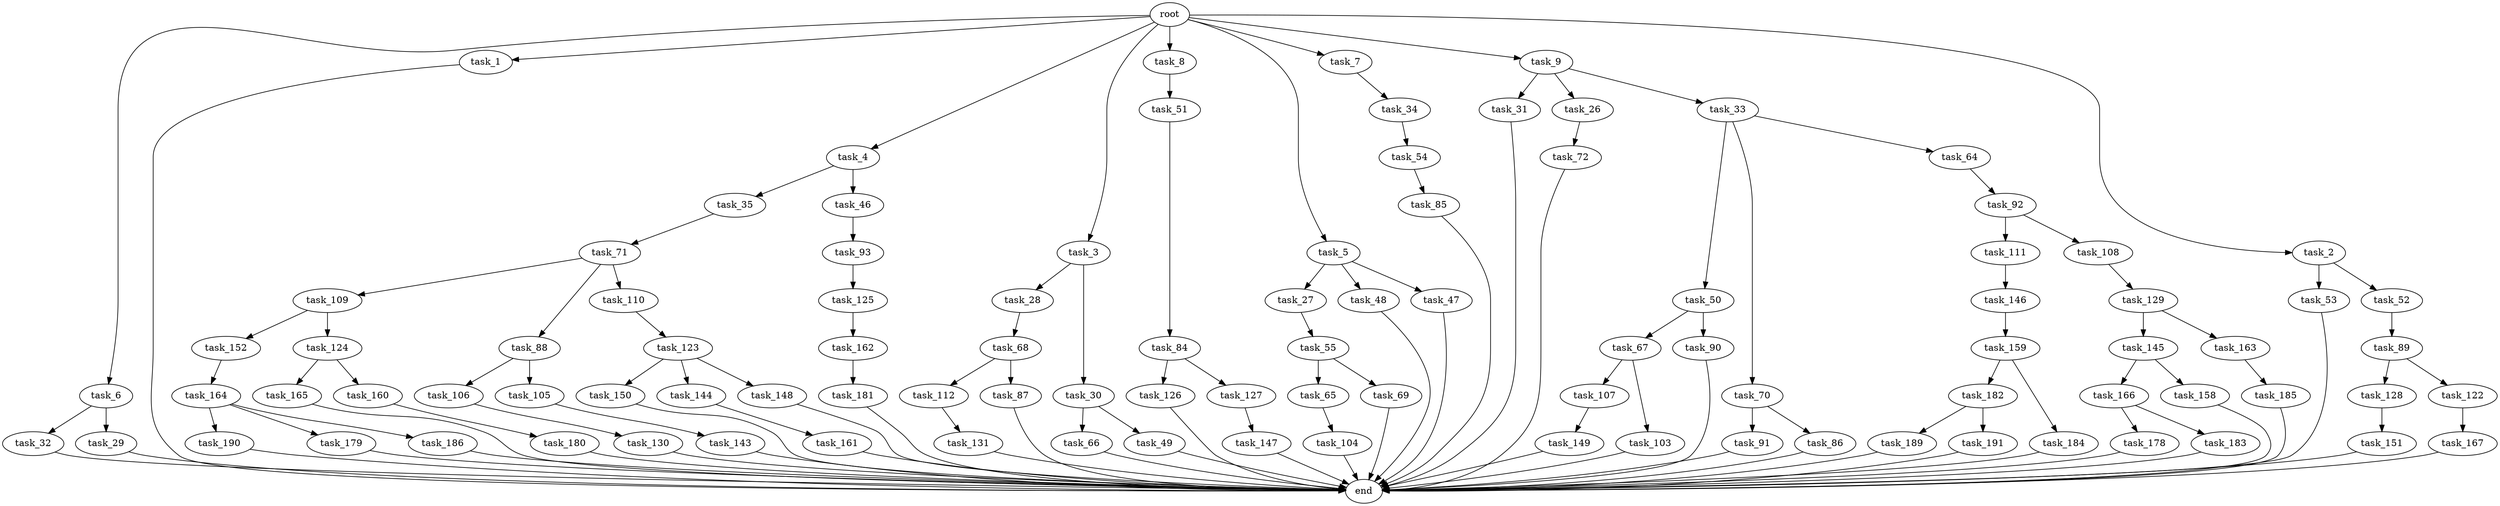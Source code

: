 digraph G {
  task_112 [size="420906795.008000"];
  task_6 [size="1.024000"];
  task_91 [size="858993459.200000"];
  task_123 [size="34359738.368000"];
  task_66 [size="858993459.200000"];
  task_1 [size="1.024000"];
  task_150 [size="214748364.800000"];
  task_159 [size="549755813.888000"];
  task_68 [size="858993459.200000"];
  task_190 [size="549755813.888000"];
  task_65 [size="309237645.312000"];
  task_130 [size="137438953.472000"];
  task_72 [size="309237645.312000"];
  root [size="0.000000"];
  task_178 [size="549755813.888000"];
  task_179 [size="549755813.888000"];
  task_144 [size="214748364.800000"];
  task_148 [size="214748364.800000"];
  task_4 [size="1.024000"];
  task_3 [size="1.024000"];
  task_86 [size="858993459.200000"];
  task_147 [size="309237645.312000"];
  task_131 [size="858993459.200000"];
  task_93 [size="549755813.888000"];
  task_84 [size="34359738.368000"];
  task_183 [size="549755813.888000"];
  task_182 [size="137438953.472000"];
  task_8 [size="1.024000"];
  task_184 [size="137438953.472000"];
  task_27 [size="214748364.800000"];
  task_109 [size="34359738.368000"];
  task_5 [size="1.024000"];
  task_166 [size="214748364.800000"];
  task_107 [size="858993459.200000"];
  task_49 [size="858993459.200000"];
  task_145 [size="695784701.952000"];
  task_128 [size="214748364.800000"];
  task_54 [size="137438953.472000"];
  task_32 [size="137438953.472000"];
  task_92 [size="549755813.888000"];
  task_88 [size="34359738.368000"];
  task_167 [size="420906795.008000"];
  task_55 [size="420906795.008000"];
  task_152 [size="549755813.888000"];
  task_7 [size="1.024000"];
  task_189 [size="549755813.888000"];
  task_151 [size="309237645.312000"];
  task_53 [size="77309411.328000"];
  task_181 [size="695784701.952000"];
  task_126 [size="549755813.888000"];
  task_35 [size="858993459.200000"];
  task_31 [size="420906795.008000"];
  task_186 [size="549755813.888000"];
  task_28 [size="77309411.328000"];
  task_9 [size="1.024000"];
  task_180 [size="695784701.952000"];
  task_162 [size="695784701.952000"];
  task_26 [size="420906795.008000"];
  task_165 [size="34359738.368000"];
  task_2 [size="1.024000"];
  task_106 [size="695784701.952000"];
  task_105 [size="695784701.952000"];
  task_129 [size="214748364.800000"];
  task_52 [size="77309411.328000"];
  task_87 [size="420906795.008000"];
  task_50 [size="695784701.952000"];
  task_122 [size="214748364.800000"];
  task_111 [size="420906795.008000"];
  task_104 [size="420906795.008000"];
  task_158 [size="214748364.800000"];
  task_160 [size="34359738.368000"];
  task_103 [size="858993459.200000"];
  task_127 [size="549755813.888000"];
  task_70 [size="695784701.952000"];
  task_143 [size="549755813.888000"];
  task_30 [size="77309411.328000"];
  task_67 [size="858993459.200000"];
  task_48 [size="214748364.800000"];
  task_149 [size="34359738.368000"];
  task_185 [size="214748364.800000"];
  task_164 [size="309237645.312000"];
  task_191 [size="549755813.888000"];
  task_85 [size="77309411.328000"];
  task_64 [size="695784701.952000"];
  task_163 [size="695784701.952000"];
  task_29 [size="137438953.472000"];
  task_124 [size="549755813.888000"];
  task_161 [size="77309411.328000"];
  task_33 [size="420906795.008000"];
  task_47 [size="214748364.800000"];
  task_69 [size="309237645.312000"];
  task_108 [size="420906795.008000"];
  end [size="0.000000"];
  task_71 [size="309237645.312000"];
  task_89 [size="695784701.952000"];
  task_46 [size="858993459.200000"];
  task_146 [size="420906795.008000"];
  task_34 [size="77309411.328000"];
  task_110 [size="34359738.368000"];
  task_51 [size="137438953.472000"];
  task_125 [size="549755813.888000"];
  task_90 [size="858993459.200000"];

  task_112 -> task_131 [size="838860800.000000"];
  task_6 -> task_29 [size="134217728.000000"];
  task_6 -> task_32 [size="134217728.000000"];
  task_91 -> end [size="1.000000"];
  task_123 -> task_148 [size="209715200.000000"];
  task_123 -> task_144 [size="209715200.000000"];
  task_123 -> task_150 [size="209715200.000000"];
  task_66 -> end [size="1.000000"];
  task_1 -> end [size="1.000000"];
  task_150 -> end [size="1.000000"];
  task_159 -> task_184 [size="134217728.000000"];
  task_159 -> task_182 [size="134217728.000000"];
  task_68 -> task_87 [size="411041792.000000"];
  task_68 -> task_112 [size="411041792.000000"];
  task_190 -> end [size="1.000000"];
  task_65 -> task_104 [size="411041792.000000"];
  task_130 -> end [size="1.000000"];
  task_72 -> end [size="1.000000"];
  root -> task_2 [size="1.000000"];
  root -> task_6 [size="1.000000"];
  root -> task_7 [size="1.000000"];
  root -> task_4 [size="1.000000"];
  root -> task_3 [size="1.000000"];
  root -> task_5 [size="1.000000"];
  root -> task_1 [size="1.000000"];
  root -> task_8 [size="1.000000"];
  root -> task_9 [size="1.000000"];
  task_178 -> end [size="1.000000"];
  task_179 -> end [size="1.000000"];
  task_144 -> task_161 [size="75497472.000000"];
  task_148 -> end [size="1.000000"];
  task_4 -> task_46 [size="838860800.000000"];
  task_4 -> task_35 [size="838860800.000000"];
  task_3 -> task_30 [size="75497472.000000"];
  task_3 -> task_28 [size="75497472.000000"];
  task_86 -> end [size="1.000000"];
  task_147 -> end [size="1.000000"];
  task_131 -> end [size="1.000000"];
  task_93 -> task_125 [size="536870912.000000"];
  task_84 -> task_126 [size="536870912.000000"];
  task_84 -> task_127 [size="536870912.000000"];
  task_183 -> end [size="1.000000"];
  task_182 -> task_191 [size="536870912.000000"];
  task_182 -> task_189 [size="536870912.000000"];
  task_8 -> task_51 [size="134217728.000000"];
  task_184 -> end [size="1.000000"];
  task_27 -> task_55 [size="411041792.000000"];
  task_109 -> task_152 [size="536870912.000000"];
  task_109 -> task_124 [size="536870912.000000"];
  task_5 -> task_27 [size="209715200.000000"];
  task_5 -> task_47 [size="209715200.000000"];
  task_5 -> task_48 [size="209715200.000000"];
  task_166 -> task_178 [size="536870912.000000"];
  task_166 -> task_183 [size="536870912.000000"];
  task_107 -> task_149 [size="33554432.000000"];
  task_49 -> end [size="1.000000"];
  task_145 -> task_166 [size="209715200.000000"];
  task_145 -> task_158 [size="209715200.000000"];
  task_128 -> task_151 [size="301989888.000000"];
  task_54 -> task_85 [size="75497472.000000"];
  task_32 -> end [size="1.000000"];
  task_92 -> task_108 [size="411041792.000000"];
  task_92 -> task_111 [size="411041792.000000"];
  task_88 -> task_106 [size="679477248.000000"];
  task_88 -> task_105 [size="679477248.000000"];
  task_167 -> end [size="1.000000"];
  task_55 -> task_65 [size="301989888.000000"];
  task_55 -> task_69 [size="301989888.000000"];
  task_152 -> task_164 [size="301989888.000000"];
  task_7 -> task_34 [size="75497472.000000"];
  task_189 -> end [size="1.000000"];
  task_151 -> end [size="1.000000"];
  task_53 -> end [size="1.000000"];
  task_181 -> end [size="1.000000"];
  task_126 -> end [size="1.000000"];
  task_35 -> task_71 [size="301989888.000000"];
  task_31 -> end [size="1.000000"];
  task_186 -> end [size="1.000000"];
  task_28 -> task_68 [size="838860800.000000"];
  task_9 -> task_31 [size="411041792.000000"];
  task_9 -> task_26 [size="411041792.000000"];
  task_9 -> task_33 [size="411041792.000000"];
  task_180 -> end [size="1.000000"];
  task_162 -> task_181 [size="679477248.000000"];
  task_26 -> task_72 [size="301989888.000000"];
  task_165 -> end [size="1.000000"];
  task_2 -> task_53 [size="75497472.000000"];
  task_2 -> task_52 [size="75497472.000000"];
  task_106 -> task_130 [size="134217728.000000"];
  task_105 -> task_143 [size="536870912.000000"];
  task_129 -> task_163 [size="679477248.000000"];
  task_129 -> task_145 [size="679477248.000000"];
  task_52 -> task_89 [size="679477248.000000"];
  task_87 -> end [size="1.000000"];
  task_50 -> task_67 [size="838860800.000000"];
  task_50 -> task_90 [size="838860800.000000"];
  task_122 -> task_167 [size="411041792.000000"];
  task_111 -> task_146 [size="411041792.000000"];
  task_104 -> end [size="1.000000"];
  task_158 -> end [size="1.000000"];
  task_160 -> task_180 [size="679477248.000000"];
  task_103 -> end [size="1.000000"];
  task_127 -> task_147 [size="301989888.000000"];
  task_70 -> task_86 [size="838860800.000000"];
  task_70 -> task_91 [size="838860800.000000"];
  task_143 -> end [size="1.000000"];
  task_30 -> task_66 [size="838860800.000000"];
  task_30 -> task_49 [size="838860800.000000"];
  task_67 -> task_107 [size="838860800.000000"];
  task_67 -> task_103 [size="838860800.000000"];
  task_48 -> end [size="1.000000"];
  task_149 -> end [size="1.000000"];
  task_185 -> end [size="1.000000"];
  task_164 -> task_190 [size="536870912.000000"];
  task_164 -> task_186 [size="536870912.000000"];
  task_164 -> task_179 [size="536870912.000000"];
  task_191 -> end [size="1.000000"];
  task_85 -> end [size="1.000000"];
  task_64 -> task_92 [size="536870912.000000"];
  task_163 -> task_185 [size="209715200.000000"];
  task_29 -> end [size="1.000000"];
  task_124 -> task_165 [size="33554432.000000"];
  task_124 -> task_160 [size="33554432.000000"];
  task_161 -> end [size="1.000000"];
  task_33 -> task_50 [size="679477248.000000"];
  task_33 -> task_64 [size="679477248.000000"];
  task_33 -> task_70 [size="679477248.000000"];
  task_47 -> end [size="1.000000"];
  task_69 -> end [size="1.000000"];
  task_108 -> task_129 [size="209715200.000000"];
  task_71 -> task_88 [size="33554432.000000"];
  task_71 -> task_109 [size="33554432.000000"];
  task_71 -> task_110 [size="33554432.000000"];
  task_89 -> task_128 [size="209715200.000000"];
  task_89 -> task_122 [size="209715200.000000"];
  task_46 -> task_93 [size="536870912.000000"];
  task_146 -> task_159 [size="536870912.000000"];
  task_34 -> task_54 [size="134217728.000000"];
  task_110 -> task_123 [size="33554432.000000"];
  task_51 -> task_84 [size="33554432.000000"];
  task_125 -> task_162 [size="679477248.000000"];
  task_90 -> end [size="1.000000"];
}
